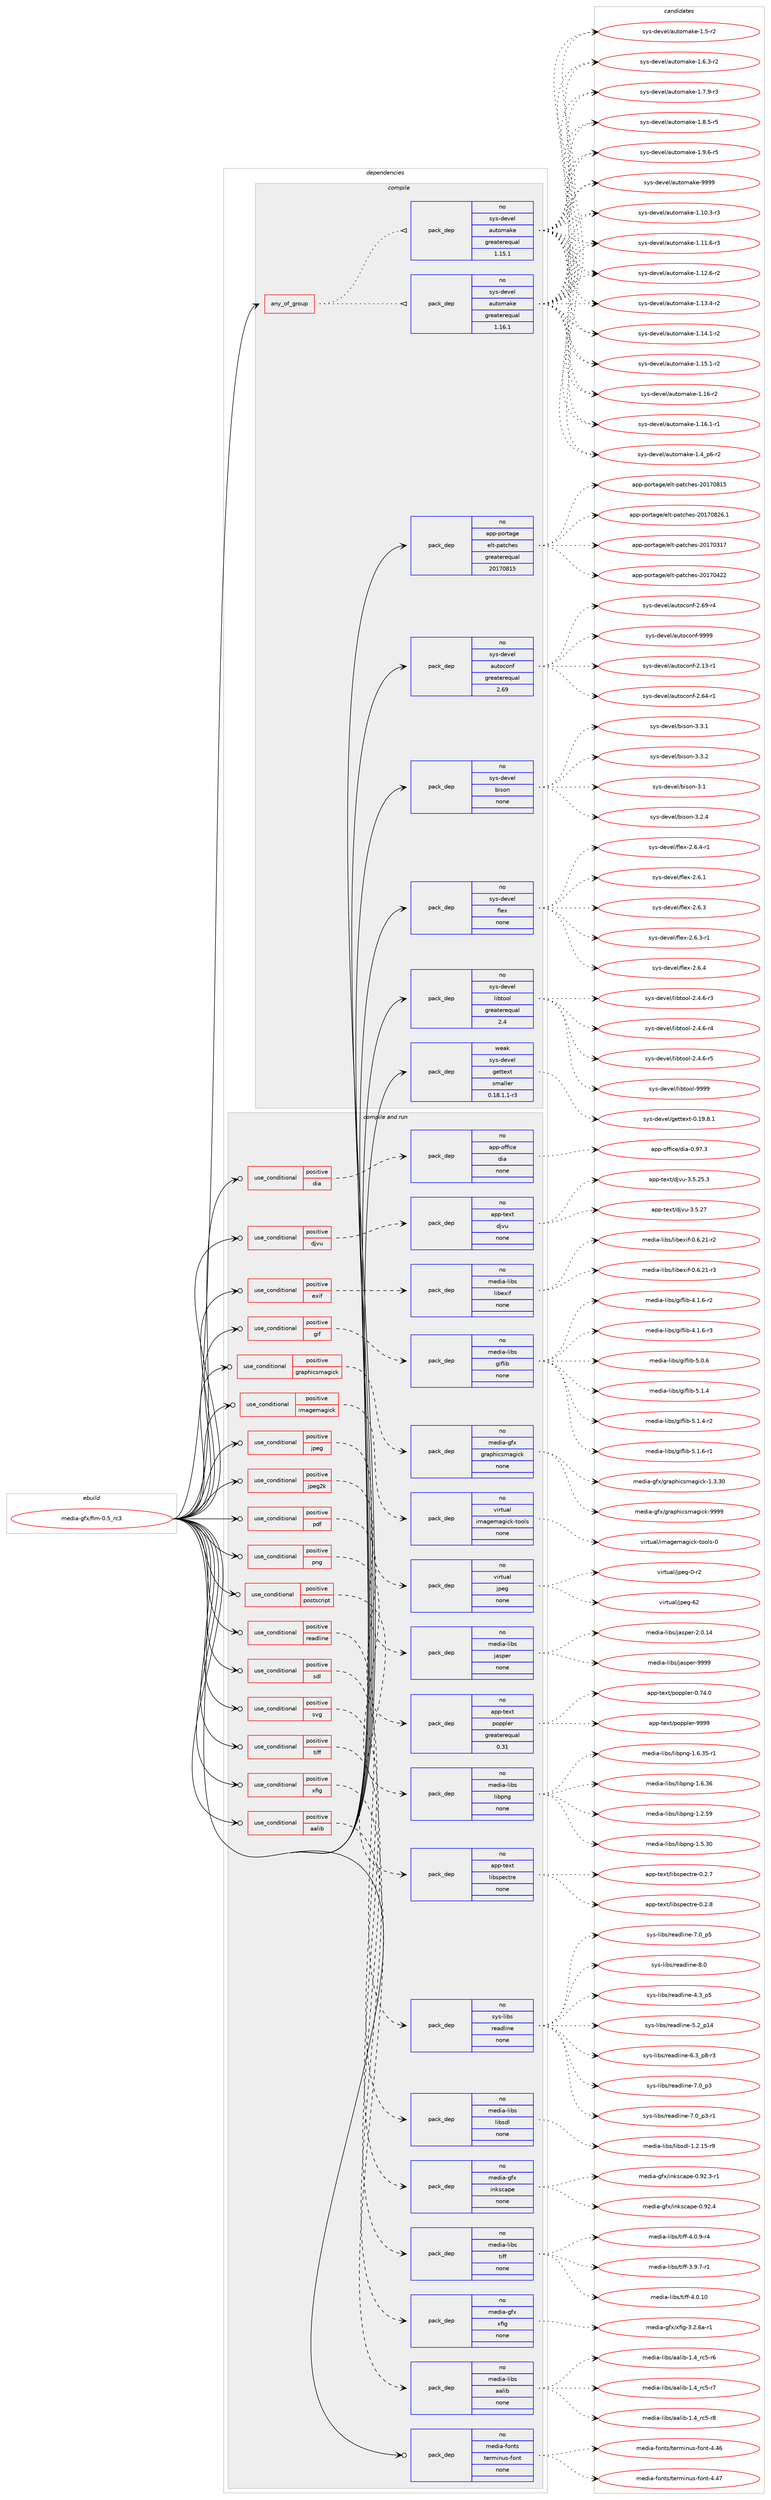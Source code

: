 digraph prolog {

# *************
# Graph options
# *************

newrank=true;
concentrate=true;
compound=true;
graph [rankdir=LR,fontname=Helvetica,fontsize=10,ranksep=1.5];#, ranksep=2.5, nodesep=0.2];
edge  [arrowhead=vee];
node  [fontname=Helvetica,fontsize=10];

# **********
# The ebuild
# **********

subgraph cluster_leftcol {
color=gray;
rank=same;
label=<<i>ebuild</i>>;
id [label="media-gfx/fim-0.5_rc3", color=red, width=4, href="../media-gfx/fim-0.5_rc3.svg"];
}

# ****************
# The dependencies
# ****************

subgraph cluster_midcol {
color=gray;
label=<<i>dependencies</i>>;
subgraph cluster_compile {
fillcolor="#eeeeee";
style=filled;
label=<<i>compile</i>>;
subgraph any24867 {
dependency1603155 [label=<<TABLE BORDER="0" CELLBORDER="1" CELLSPACING="0" CELLPADDING="4"><TR><TD CELLPADDING="10">any_of_group</TD></TR></TABLE>>, shape=none, color=red];subgraph pack1145218 {
dependency1603156 [label=<<TABLE BORDER="0" CELLBORDER="1" CELLSPACING="0" CELLPADDING="4" WIDTH="220"><TR><TD ROWSPAN="6" CELLPADDING="30">pack_dep</TD></TR><TR><TD WIDTH="110">no</TD></TR><TR><TD>sys-devel</TD></TR><TR><TD>automake</TD></TR><TR><TD>greaterequal</TD></TR><TR><TD>1.16.1</TD></TR></TABLE>>, shape=none, color=blue];
}
dependency1603155:e -> dependency1603156:w [weight=20,style="dotted",arrowhead="oinv"];
subgraph pack1145219 {
dependency1603157 [label=<<TABLE BORDER="0" CELLBORDER="1" CELLSPACING="0" CELLPADDING="4" WIDTH="220"><TR><TD ROWSPAN="6" CELLPADDING="30">pack_dep</TD></TR><TR><TD WIDTH="110">no</TD></TR><TR><TD>sys-devel</TD></TR><TR><TD>automake</TD></TR><TR><TD>greaterequal</TD></TR><TR><TD>1.15.1</TD></TR></TABLE>>, shape=none, color=blue];
}
dependency1603155:e -> dependency1603157:w [weight=20,style="dotted",arrowhead="oinv"];
}
id:e -> dependency1603155:w [weight=20,style="solid",arrowhead="vee"];
subgraph pack1145220 {
dependency1603158 [label=<<TABLE BORDER="0" CELLBORDER="1" CELLSPACING="0" CELLPADDING="4" WIDTH="220"><TR><TD ROWSPAN="6" CELLPADDING="30">pack_dep</TD></TR><TR><TD WIDTH="110">no</TD></TR><TR><TD>app-portage</TD></TR><TR><TD>elt-patches</TD></TR><TR><TD>greaterequal</TD></TR><TR><TD>20170815</TD></TR></TABLE>>, shape=none, color=blue];
}
id:e -> dependency1603158:w [weight=20,style="solid",arrowhead="vee"];
subgraph pack1145221 {
dependency1603159 [label=<<TABLE BORDER="0" CELLBORDER="1" CELLSPACING="0" CELLPADDING="4" WIDTH="220"><TR><TD ROWSPAN="6" CELLPADDING="30">pack_dep</TD></TR><TR><TD WIDTH="110">no</TD></TR><TR><TD>sys-devel</TD></TR><TR><TD>autoconf</TD></TR><TR><TD>greaterequal</TD></TR><TR><TD>2.69</TD></TR></TABLE>>, shape=none, color=blue];
}
id:e -> dependency1603159:w [weight=20,style="solid",arrowhead="vee"];
subgraph pack1145222 {
dependency1603160 [label=<<TABLE BORDER="0" CELLBORDER="1" CELLSPACING="0" CELLPADDING="4" WIDTH="220"><TR><TD ROWSPAN="6" CELLPADDING="30">pack_dep</TD></TR><TR><TD WIDTH="110">no</TD></TR><TR><TD>sys-devel</TD></TR><TR><TD>bison</TD></TR><TR><TD>none</TD></TR><TR><TD></TD></TR></TABLE>>, shape=none, color=blue];
}
id:e -> dependency1603160:w [weight=20,style="solid",arrowhead="vee"];
subgraph pack1145223 {
dependency1603161 [label=<<TABLE BORDER="0" CELLBORDER="1" CELLSPACING="0" CELLPADDING="4" WIDTH="220"><TR><TD ROWSPAN="6" CELLPADDING="30">pack_dep</TD></TR><TR><TD WIDTH="110">no</TD></TR><TR><TD>sys-devel</TD></TR><TR><TD>flex</TD></TR><TR><TD>none</TD></TR><TR><TD></TD></TR></TABLE>>, shape=none, color=blue];
}
id:e -> dependency1603161:w [weight=20,style="solid",arrowhead="vee"];
subgraph pack1145224 {
dependency1603162 [label=<<TABLE BORDER="0" CELLBORDER="1" CELLSPACING="0" CELLPADDING="4" WIDTH="220"><TR><TD ROWSPAN="6" CELLPADDING="30">pack_dep</TD></TR><TR><TD WIDTH="110">no</TD></TR><TR><TD>sys-devel</TD></TR><TR><TD>libtool</TD></TR><TR><TD>greaterequal</TD></TR><TR><TD>2.4</TD></TR></TABLE>>, shape=none, color=blue];
}
id:e -> dependency1603162:w [weight=20,style="solid",arrowhead="vee"];
subgraph pack1145225 {
dependency1603163 [label=<<TABLE BORDER="0" CELLBORDER="1" CELLSPACING="0" CELLPADDING="4" WIDTH="220"><TR><TD ROWSPAN="6" CELLPADDING="30">pack_dep</TD></TR><TR><TD WIDTH="110">weak</TD></TR><TR><TD>sys-devel</TD></TR><TR><TD>gettext</TD></TR><TR><TD>smaller</TD></TR><TR><TD>0.18.1.1-r3</TD></TR></TABLE>>, shape=none, color=blue];
}
id:e -> dependency1603163:w [weight=20,style="solid",arrowhead="vee"];
}
subgraph cluster_compileandrun {
fillcolor="#eeeeee";
style=filled;
label=<<i>compile and run</i>>;
subgraph cond432385 {
dependency1603164 [label=<<TABLE BORDER="0" CELLBORDER="1" CELLSPACING="0" CELLPADDING="4"><TR><TD ROWSPAN="3" CELLPADDING="10">use_conditional</TD></TR><TR><TD>positive</TD></TR><TR><TD>aalib</TD></TR></TABLE>>, shape=none, color=red];
subgraph pack1145226 {
dependency1603165 [label=<<TABLE BORDER="0" CELLBORDER="1" CELLSPACING="0" CELLPADDING="4" WIDTH="220"><TR><TD ROWSPAN="6" CELLPADDING="30">pack_dep</TD></TR><TR><TD WIDTH="110">no</TD></TR><TR><TD>media-libs</TD></TR><TR><TD>aalib</TD></TR><TR><TD>none</TD></TR><TR><TD></TD></TR></TABLE>>, shape=none, color=blue];
}
dependency1603164:e -> dependency1603165:w [weight=20,style="dashed",arrowhead="vee"];
}
id:e -> dependency1603164:w [weight=20,style="solid",arrowhead="odotvee"];
subgraph cond432386 {
dependency1603166 [label=<<TABLE BORDER="0" CELLBORDER="1" CELLSPACING="0" CELLPADDING="4"><TR><TD ROWSPAN="3" CELLPADDING="10">use_conditional</TD></TR><TR><TD>positive</TD></TR><TR><TD>dia</TD></TR></TABLE>>, shape=none, color=red];
subgraph pack1145227 {
dependency1603167 [label=<<TABLE BORDER="0" CELLBORDER="1" CELLSPACING="0" CELLPADDING="4" WIDTH="220"><TR><TD ROWSPAN="6" CELLPADDING="30">pack_dep</TD></TR><TR><TD WIDTH="110">no</TD></TR><TR><TD>app-office</TD></TR><TR><TD>dia</TD></TR><TR><TD>none</TD></TR><TR><TD></TD></TR></TABLE>>, shape=none, color=blue];
}
dependency1603166:e -> dependency1603167:w [weight=20,style="dashed",arrowhead="vee"];
}
id:e -> dependency1603166:w [weight=20,style="solid",arrowhead="odotvee"];
subgraph cond432387 {
dependency1603168 [label=<<TABLE BORDER="0" CELLBORDER="1" CELLSPACING="0" CELLPADDING="4"><TR><TD ROWSPAN="3" CELLPADDING="10">use_conditional</TD></TR><TR><TD>positive</TD></TR><TR><TD>djvu</TD></TR></TABLE>>, shape=none, color=red];
subgraph pack1145228 {
dependency1603169 [label=<<TABLE BORDER="0" CELLBORDER="1" CELLSPACING="0" CELLPADDING="4" WIDTH="220"><TR><TD ROWSPAN="6" CELLPADDING="30">pack_dep</TD></TR><TR><TD WIDTH="110">no</TD></TR><TR><TD>app-text</TD></TR><TR><TD>djvu</TD></TR><TR><TD>none</TD></TR><TR><TD></TD></TR></TABLE>>, shape=none, color=blue];
}
dependency1603168:e -> dependency1603169:w [weight=20,style="dashed",arrowhead="vee"];
}
id:e -> dependency1603168:w [weight=20,style="solid",arrowhead="odotvee"];
subgraph cond432388 {
dependency1603170 [label=<<TABLE BORDER="0" CELLBORDER="1" CELLSPACING="0" CELLPADDING="4"><TR><TD ROWSPAN="3" CELLPADDING="10">use_conditional</TD></TR><TR><TD>positive</TD></TR><TR><TD>exif</TD></TR></TABLE>>, shape=none, color=red];
subgraph pack1145229 {
dependency1603171 [label=<<TABLE BORDER="0" CELLBORDER="1" CELLSPACING="0" CELLPADDING="4" WIDTH="220"><TR><TD ROWSPAN="6" CELLPADDING="30">pack_dep</TD></TR><TR><TD WIDTH="110">no</TD></TR><TR><TD>media-libs</TD></TR><TR><TD>libexif</TD></TR><TR><TD>none</TD></TR><TR><TD></TD></TR></TABLE>>, shape=none, color=blue];
}
dependency1603170:e -> dependency1603171:w [weight=20,style="dashed",arrowhead="vee"];
}
id:e -> dependency1603170:w [weight=20,style="solid",arrowhead="odotvee"];
subgraph cond432389 {
dependency1603172 [label=<<TABLE BORDER="0" CELLBORDER="1" CELLSPACING="0" CELLPADDING="4"><TR><TD ROWSPAN="3" CELLPADDING="10">use_conditional</TD></TR><TR><TD>positive</TD></TR><TR><TD>gif</TD></TR></TABLE>>, shape=none, color=red];
subgraph pack1145230 {
dependency1603173 [label=<<TABLE BORDER="0" CELLBORDER="1" CELLSPACING="0" CELLPADDING="4" WIDTH="220"><TR><TD ROWSPAN="6" CELLPADDING="30">pack_dep</TD></TR><TR><TD WIDTH="110">no</TD></TR><TR><TD>media-libs</TD></TR><TR><TD>giflib</TD></TR><TR><TD>none</TD></TR><TR><TD></TD></TR></TABLE>>, shape=none, color=blue];
}
dependency1603172:e -> dependency1603173:w [weight=20,style="dashed",arrowhead="vee"];
}
id:e -> dependency1603172:w [weight=20,style="solid",arrowhead="odotvee"];
subgraph cond432390 {
dependency1603174 [label=<<TABLE BORDER="0" CELLBORDER="1" CELLSPACING="0" CELLPADDING="4"><TR><TD ROWSPAN="3" CELLPADDING="10">use_conditional</TD></TR><TR><TD>positive</TD></TR><TR><TD>graphicsmagick</TD></TR></TABLE>>, shape=none, color=red];
subgraph pack1145231 {
dependency1603175 [label=<<TABLE BORDER="0" CELLBORDER="1" CELLSPACING="0" CELLPADDING="4" WIDTH="220"><TR><TD ROWSPAN="6" CELLPADDING="30">pack_dep</TD></TR><TR><TD WIDTH="110">no</TD></TR><TR><TD>media-gfx</TD></TR><TR><TD>graphicsmagick</TD></TR><TR><TD>none</TD></TR><TR><TD></TD></TR></TABLE>>, shape=none, color=blue];
}
dependency1603174:e -> dependency1603175:w [weight=20,style="dashed",arrowhead="vee"];
}
id:e -> dependency1603174:w [weight=20,style="solid",arrowhead="odotvee"];
subgraph cond432391 {
dependency1603176 [label=<<TABLE BORDER="0" CELLBORDER="1" CELLSPACING="0" CELLPADDING="4"><TR><TD ROWSPAN="3" CELLPADDING="10">use_conditional</TD></TR><TR><TD>positive</TD></TR><TR><TD>imagemagick</TD></TR></TABLE>>, shape=none, color=red];
subgraph pack1145232 {
dependency1603177 [label=<<TABLE BORDER="0" CELLBORDER="1" CELLSPACING="0" CELLPADDING="4" WIDTH="220"><TR><TD ROWSPAN="6" CELLPADDING="30">pack_dep</TD></TR><TR><TD WIDTH="110">no</TD></TR><TR><TD>virtual</TD></TR><TR><TD>imagemagick-tools</TD></TR><TR><TD>none</TD></TR><TR><TD></TD></TR></TABLE>>, shape=none, color=blue];
}
dependency1603176:e -> dependency1603177:w [weight=20,style="dashed",arrowhead="vee"];
}
id:e -> dependency1603176:w [weight=20,style="solid",arrowhead="odotvee"];
subgraph cond432392 {
dependency1603178 [label=<<TABLE BORDER="0" CELLBORDER="1" CELLSPACING="0" CELLPADDING="4"><TR><TD ROWSPAN="3" CELLPADDING="10">use_conditional</TD></TR><TR><TD>positive</TD></TR><TR><TD>jpeg</TD></TR></TABLE>>, shape=none, color=red];
subgraph pack1145233 {
dependency1603179 [label=<<TABLE BORDER="0" CELLBORDER="1" CELLSPACING="0" CELLPADDING="4" WIDTH="220"><TR><TD ROWSPAN="6" CELLPADDING="30">pack_dep</TD></TR><TR><TD WIDTH="110">no</TD></TR><TR><TD>virtual</TD></TR><TR><TD>jpeg</TD></TR><TR><TD>none</TD></TR><TR><TD></TD></TR></TABLE>>, shape=none, color=blue];
}
dependency1603178:e -> dependency1603179:w [weight=20,style="dashed",arrowhead="vee"];
}
id:e -> dependency1603178:w [weight=20,style="solid",arrowhead="odotvee"];
subgraph cond432393 {
dependency1603180 [label=<<TABLE BORDER="0" CELLBORDER="1" CELLSPACING="0" CELLPADDING="4"><TR><TD ROWSPAN="3" CELLPADDING="10">use_conditional</TD></TR><TR><TD>positive</TD></TR><TR><TD>jpeg2k</TD></TR></TABLE>>, shape=none, color=red];
subgraph pack1145234 {
dependency1603181 [label=<<TABLE BORDER="0" CELLBORDER="1" CELLSPACING="0" CELLPADDING="4" WIDTH="220"><TR><TD ROWSPAN="6" CELLPADDING="30">pack_dep</TD></TR><TR><TD WIDTH="110">no</TD></TR><TR><TD>media-libs</TD></TR><TR><TD>jasper</TD></TR><TR><TD>none</TD></TR><TR><TD></TD></TR></TABLE>>, shape=none, color=blue];
}
dependency1603180:e -> dependency1603181:w [weight=20,style="dashed",arrowhead="vee"];
}
id:e -> dependency1603180:w [weight=20,style="solid",arrowhead="odotvee"];
subgraph cond432394 {
dependency1603182 [label=<<TABLE BORDER="0" CELLBORDER="1" CELLSPACING="0" CELLPADDING="4"><TR><TD ROWSPAN="3" CELLPADDING="10">use_conditional</TD></TR><TR><TD>positive</TD></TR><TR><TD>pdf</TD></TR></TABLE>>, shape=none, color=red];
subgraph pack1145235 {
dependency1603183 [label=<<TABLE BORDER="0" CELLBORDER="1" CELLSPACING="0" CELLPADDING="4" WIDTH="220"><TR><TD ROWSPAN="6" CELLPADDING="30">pack_dep</TD></TR><TR><TD WIDTH="110">no</TD></TR><TR><TD>app-text</TD></TR><TR><TD>poppler</TD></TR><TR><TD>greaterequal</TD></TR><TR><TD>0.31</TD></TR></TABLE>>, shape=none, color=blue];
}
dependency1603182:e -> dependency1603183:w [weight=20,style="dashed",arrowhead="vee"];
}
id:e -> dependency1603182:w [weight=20,style="solid",arrowhead="odotvee"];
subgraph cond432395 {
dependency1603184 [label=<<TABLE BORDER="0" CELLBORDER="1" CELLSPACING="0" CELLPADDING="4"><TR><TD ROWSPAN="3" CELLPADDING="10">use_conditional</TD></TR><TR><TD>positive</TD></TR><TR><TD>png</TD></TR></TABLE>>, shape=none, color=red];
subgraph pack1145236 {
dependency1603185 [label=<<TABLE BORDER="0" CELLBORDER="1" CELLSPACING="0" CELLPADDING="4" WIDTH="220"><TR><TD ROWSPAN="6" CELLPADDING="30">pack_dep</TD></TR><TR><TD WIDTH="110">no</TD></TR><TR><TD>media-libs</TD></TR><TR><TD>libpng</TD></TR><TR><TD>none</TD></TR><TR><TD></TD></TR></TABLE>>, shape=none, color=blue];
}
dependency1603184:e -> dependency1603185:w [weight=20,style="dashed",arrowhead="vee"];
}
id:e -> dependency1603184:w [weight=20,style="solid",arrowhead="odotvee"];
subgraph cond432396 {
dependency1603186 [label=<<TABLE BORDER="0" CELLBORDER="1" CELLSPACING="0" CELLPADDING="4"><TR><TD ROWSPAN="3" CELLPADDING="10">use_conditional</TD></TR><TR><TD>positive</TD></TR><TR><TD>postscript</TD></TR></TABLE>>, shape=none, color=red];
subgraph pack1145237 {
dependency1603187 [label=<<TABLE BORDER="0" CELLBORDER="1" CELLSPACING="0" CELLPADDING="4" WIDTH="220"><TR><TD ROWSPAN="6" CELLPADDING="30">pack_dep</TD></TR><TR><TD WIDTH="110">no</TD></TR><TR><TD>app-text</TD></TR><TR><TD>libspectre</TD></TR><TR><TD>none</TD></TR><TR><TD></TD></TR></TABLE>>, shape=none, color=blue];
}
dependency1603186:e -> dependency1603187:w [weight=20,style="dashed",arrowhead="vee"];
}
id:e -> dependency1603186:w [weight=20,style="solid",arrowhead="odotvee"];
subgraph cond432397 {
dependency1603188 [label=<<TABLE BORDER="0" CELLBORDER="1" CELLSPACING="0" CELLPADDING="4"><TR><TD ROWSPAN="3" CELLPADDING="10">use_conditional</TD></TR><TR><TD>positive</TD></TR><TR><TD>readline</TD></TR></TABLE>>, shape=none, color=red];
subgraph pack1145238 {
dependency1603189 [label=<<TABLE BORDER="0" CELLBORDER="1" CELLSPACING="0" CELLPADDING="4" WIDTH="220"><TR><TD ROWSPAN="6" CELLPADDING="30">pack_dep</TD></TR><TR><TD WIDTH="110">no</TD></TR><TR><TD>sys-libs</TD></TR><TR><TD>readline</TD></TR><TR><TD>none</TD></TR><TR><TD></TD></TR></TABLE>>, shape=none, color=blue];
}
dependency1603188:e -> dependency1603189:w [weight=20,style="dashed",arrowhead="vee"];
}
id:e -> dependency1603188:w [weight=20,style="solid",arrowhead="odotvee"];
subgraph cond432398 {
dependency1603190 [label=<<TABLE BORDER="0" CELLBORDER="1" CELLSPACING="0" CELLPADDING="4"><TR><TD ROWSPAN="3" CELLPADDING="10">use_conditional</TD></TR><TR><TD>positive</TD></TR><TR><TD>sdl</TD></TR></TABLE>>, shape=none, color=red];
subgraph pack1145239 {
dependency1603191 [label=<<TABLE BORDER="0" CELLBORDER="1" CELLSPACING="0" CELLPADDING="4" WIDTH="220"><TR><TD ROWSPAN="6" CELLPADDING="30">pack_dep</TD></TR><TR><TD WIDTH="110">no</TD></TR><TR><TD>media-libs</TD></TR><TR><TD>libsdl</TD></TR><TR><TD>none</TD></TR><TR><TD></TD></TR></TABLE>>, shape=none, color=blue];
}
dependency1603190:e -> dependency1603191:w [weight=20,style="dashed",arrowhead="vee"];
}
id:e -> dependency1603190:w [weight=20,style="solid",arrowhead="odotvee"];
subgraph cond432399 {
dependency1603192 [label=<<TABLE BORDER="0" CELLBORDER="1" CELLSPACING="0" CELLPADDING="4"><TR><TD ROWSPAN="3" CELLPADDING="10">use_conditional</TD></TR><TR><TD>positive</TD></TR><TR><TD>svg</TD></TR></TABLE>>, shape=none, color=red];
subgraph pack1145240 {
dependency1603193 [label=<<TABLE BORDER="0" CELLBORDER="1" CELLSPACING="0" CELLPADDING="4" WIDTH="220"><TR><TD ROWSPAN="6" CELLPADDING="30">pack_dep</TD></TR><TR><TD WIDTH="110">no</TD></TR><TR><TD>media-gfx</TD></TR><TR><TD>inkscape</TD></TR><TR><TD>none</TD></TR><TR><TD></TD></TR></TABLE>>, shape=none, color=blue];
}
dependency1603192:e -> dependency1603193:w [weight=20,style="dashed",arrowhead="vee"];
}
id:e -> dependency1603192:w [weight=20,style="solid",arrowhead="odotvee"];
subgraph cond432400 {
dependency1603194 [label=<<TABLE BORDER="0" CELLBORDER="1" CELLSPACING="0" CELLPADDING="4"><TR><TD ROWSPAN="3" CELLPADDING="10">use_conditional</TD></TR><TR><TD>positive</TD></TR><TR><TD>tiff</TD></TR></TABLE>>, shape=none, color=red];
subgraph pack1145241 {
dependency1603195 [label=<<TABLE BORDER="0" CELLBORDER="1" CELLSPACING="0" CELLPADDING="4" WIDTH="220"><TR><TD ROWSPAN="6" CELLPADDING="30">pack_dep</TD></TR><TR><TD WIDTH="110">no</TD></TR><TR><TD>media-libs</TD></TR><TR><TD>tiff</TD></TR><TR><TD>none</TD></TR><TR><TD></TD></TR></TABLE>>, shape=none, color=blue];
}
dependency1603194:e -> dependency1603195:w [weight=20,style="dashed",arrowhead="vee"];
}
id:e -> dependency1603194:w [weight=20,style="solid",arrowhead="odotvee"];
subgraph cond432401 {
dependency1603196 [label=<<TABLE BORDER="0" CELLBORDER="1" CELLSPACING="0" CELLPADDING="4"><TR><TD ROWSPAN="3" CELLPADDING="10">use_conditional</TD></TR><TR><TD>positive</TD></TR><TR><TD>xfig</TD></TR></TABLE>>, shape=none, color=red];
subgraph pack1145242 {
dependency1603197 [label=<<TABLE BORDER="0" CELLBORDER="1" CELLSPACING="0" CELLPADDING="4" WIDTH="220"><TR><TD ROWSPAN="6" CELLPADDING="30">pack_dep</TD></TR><TR><TD WIDTH="110">no</TD></TR><TR><TD>media-gfx</TD></TR><TR><TD>xfig</TD></TR><TR><TD>none</TD></TR><TR><TD></TD></TR></TABLE>>, shape=none, color=blue];
}
dependency1603196:e -> dependency1603197:w [weight=20,style="dashed",arrowhead="vee"];
}
id:e -> dependency1603196:w [weight=20,style="solid",arrowhead="odotvee"];
subgraph pack1145243 {
dependency1603198 [label=<<TABLE BORDER="0" CELLBORDER="1" CELLSPACING="0" CELLPADDING="4" WIDTH="220"><TR><TD ROWSPAN="6" CELLPADDING="30">pack_dep</TD></TR><TR><TD WIDTH="110">no</TD></TR><TR><TD>media-fonts</TD></TR><TR><TD>terminus-font</TD></TR><TR><TD>none</TD></TR><TR><TD></TD></TR></TABLE>>, shape=none, color=blue];
}
id:e -> dependency1603198:w [weight=20,style="solid",arrowhead="odotvee"];
}
subgraph cluster_run {
fillcolor="#eeeeee";
style=filled;
label=<<i>run</i>>;
}
}

# **************
# The candidates
# **************

subgraph cluster_choices {
rank=same;
color=gray;
label=<<i>candidates</i>>;

subgraph choice1145218 {
color=black;
nodesep=1;
choice11512111545100101118101108479711711611110997107101454946494846514511451 [label="sys-devel/automake-1.10.3-r3", color=red, width=4,href="../sys-devel/automake-1.10.3-r3.svg"];
choice11512111545100101118101108479711711611110997107101454946494946544511451 [label="sys-devel/automake-1.11.6-r3", color=red, width=4,href="../sys-devel/automake-1.11.6-r3.svg"];
choice11512111545100101118101108479711711611110997107101454946495046544511450 [label="sys-devel/automake-1.12.6-r2", color=red, width=4,href="../sys-devel/automake-1.12.6-r2.svg"];
choice11512111545100101118101108479711711611110997107101454946495146524511450 [label="sys-devel/automake-1.13.4-r2", color=red, width=4,href="../sys-devel/automake-1.13.4-r2.svg"];
choice11512111545100101118101108479711711611110997107101454946495246494511450 [label="sys-devel/automake-1.14.1-r2", color=red, width=4,href="../sys-devel/automake-1.14.1-r2.svg"];
choice11512111545100101118101108479711711611110997107101454946495346494511450 [label="sys-devel/automake-1.15.1-r2", color=red, width=4,href="../sys-devel/automake-1.15.1-r2.svg"];
choice1151211154510010111810110847971171161111099710710145494649544511450 [label="sys-devel/automake-1.16-r2", color=red, width=4,href="../sys-devel/automake-1.16-r2.svg"];
choice11512111545100101118101108479711711611110997107101454946495446494511449 [label="sys-devel/automake-1.16.1-r1", color=red, width=4,href="../sys-devel/automake-1.16.1-r1.svg"];
choice115121115451001011181011084797117116111109971071014549465295112544511450 [label="sys-devel/automake-1.4_p6-r2", color=red, width=4,href="../sys-devel/automake-1.4_p6-r2.svg"];
choice11512111545100101118101108479711711611110997107101454946534511450 [label="sys-devel/automake-1.5-r2", color=red, width=4,href="../sys-devel/automake-1.5-r2.svg"];
choice115121115451001011181011084797117116111109971071014549465446514511450 [label="sys-devel/automake-1.6.3-r2", color=red, width=4,href="../sys-devel/automake-1.6.3-r2.svg"];
choice115121115451001011181011084797117116111109971071014549465546574511451 [label="sys-devel/automake-1.7.9-r3", color=red, width=4,href="../sys-devel/automake-1.7.9-r3.svg"];
choice115121115451001011181011084797117116111109971071014549465646534511453 [label="sys-devel/automake-1.8.5-r5", color=red, width=4,href="../sys-devel/automake-1.8.5-r5.svg"];
choice115121115451001011181011084797117116111109971071014549465746544511453 [label="sys-devel/automake-1.9.6-r5", color=red, width=4,href="../sys-devel/automake-1.9.6-r5.svg"];
choice115121115451001011181011084797117116111109971071014557575757 [label="sys-devel/automake-9999", color=red, width=4,href="../sys-devel/automake-9999.svg"];
dependency1603156:e -> choice11512111545100101118101108479711711611110997107101454946494846514511451:w [style=dotted,weight="100"];
dependency1603156:e -> choice11512111545100101118101108479711711611110997107101454946494946544511451:w [style=dotted,weight="100"];
dependency1603156:e -> choice11512111545100101118101108479711711611110997107101454946495046544511450:w [style=dotted,weight="100"];
dependency1603156:e -> choice11512111545100101118101108479711711611110997107101454946495146524511450:w [style=dotted,weight="100"];
dependency1603156:e -> choice11512111545100101118101108479711711611110997107101454946495246494511450:w [style=dotted,weight="100"];
dependency1603156:e -> choice11512111545100101118101108479711711611110997107101454946495346494511450:w [style=dotted,weight="100"];
dependency1603156:e -> choice1151211154510010111810110847971171161111099710710145494649544511450:w [style=dotted,weight="100"];
dependency1603156:e -> choice11512111545100101118101108479711711611110997107101454946495446494511449:w [style=dotted,weight="100"];
dependency1603156:e -> choice115121115451001011181011084797117116111109971071014549465295112544511450:w [style=dotted,weight="100"];
dependency1603156:e -> choice11512111545100101118101108479711711611110997107101454946534511450:w [style=dotted,weight="100"];
dependency1603156:e -> choice115121115451001011181011084797117116111109971071014549465446514511450:w [style=dotted,weight="100"];
dependency1603156:e -> choice115121115451001011181011084797117116111109971071014549465546574511451:w [style=dotted,weight="100"];
dependency1603156:e -> choice115121115451001011181011084797117116111109971071014549465646534511453:w [style=dotted,weight="100"];
dependency1603156:e -> choice115121115451001011181011084797117116111109971071014549465746544511453:w [style=dotted,weight="100"];
dependency1603156:e -> choice115121115451001011181011084797117116111109971071014557575757:w [style=dotted,weight="100"];
}
subgraph choice1145219 {
color=black;
nodesep=1;
choice11512111545100101118101108479711711611110997107101454946494846514511451 [label="sys-devel/automake-1.10.3-r3", color=red, width=4,href="../sys-devel/automake-1.10.3-r3.svg"];
choice11512111545100101118101108479711711611110997107101454946494946544511451 [label="sys-devel/automake-1.11.6-r3", color=red, width=4,href="../sys-devel/automake-1.11.6-r3.svg"];
choice11512111545100101118101108479711711611110997107101454946495046544511450 [label="sys-devel/automake-1.12.6-r2", color=red, width=4,href="../sys-devel/automake-1.12.6-r2.svg"];
choice11512111545100101118101108479711711611110997107101454946495146524511450 [label="sys-devel/automake-1.13.4-r2", color=red, width=4,href="../sys-devel/automake-1.13.4-r2.svg"];
choice11512111545100101118101108479711711611110997107101454946495246494511450 [label="sys-devel/automake-1.14.1-r2", color=red, width=4,href="../sys-devel/automake-1.14.1-r2.svg"];
choice11512111545100101118101108479711711611110997107101454946495346494511450 [label="sys-devel/automake-1.15.1-r2", color=red, width=4,href="../sys-devel/automake-1.15.1-r2.svg"];
choice1151211154510010111810110847971171161111099710710145494649544511450 [label="sys-devel/automake-1.16-r2", color=red, width=4,href="../sys-devel/automake-1.16-r2.svg"];
choice11512111545100101118101108479711711611110997107101454946495446494511449 [label="sys-devel/automake-1.16.1-r1", color=red, width=4,href="../sys-devel/automake-1.16.1-r1.svg"];
choice115121115451001011181011084797117116111109971071014549465295112544511450 [label="sys-devel/automake-1.4_p6-r2", color=red, width=4,href="../sys-devel/automake-1.4_p6-r2.svg"];
choice11512111545100101118101108479711711611110997107101454946534511450 [label="sys-devel/automake-1.5-r2", color=red, width=4,href="../sys-devel/automake-1.5-r2.svg"];
choice115121115451001011181011084797117116111109971071014549465446514511450 [label="sys-devel/automake-1.6.3-r2", color=red, width=4,href="../sys-devel/automake-1.6.3-r2.svg"];
choice115121115451001011181011084797117116111109971071014549465546574511451 [label="sys-devel/automake-1.7.9-r3", color=red, width=4,href="../sys-devel/automake-1.7.9-r3.svg"];
choice115121115451001011181011084797117116111109971071014549465646534511453 [label="sys-devel/automake-1.8.5-r5", color=red, width=4,href="../sys-devel/automake-1.8.5-r5.svg"];
choice115121115451001011181011084797117116111109971071014549465746544511453 [label="sys-devel/automake-1.9.6-r5", color=red, width=4,href="../sys-devel/automake-1.9.6-r5.svg"];
choice115121115451001011181011084797117116111109971071014557575757 [label="sys-devel/automake-9999", color=red, width=4,href="../sys-devel/automake-9999.svg"];
dependency1603157:e -> choice11512111545100101118101108479711711611110997107101454946494846514511451:w [style=dotted,weight="100"];
dependency1603157:e -> choice11512111545100101118101108479711711611110997107101454946494946544511451:w [style=dotted,weight="100"];
dependency1603157:e -> choice11512111545100101118101108479711711611110997107101454946495046544511450:w [style=dotted,weight="100"];
dependency1603157:e -> choice11512111545100101118101108479711711611110997107101454946495146524511450:w [style=dotted,weight="100"];
dependency1603157:e -> choice11512111545100101118101108479711711611110997107101454946495246494511450:w [style=dotted,weight="100"];
dependency1603157:e -> choice11512111545100101118101108479711711611110997107101454946495346494511450:w [style=dotted,weight="100"];
dependency1603157:e -> choice1151211154510010111810110847971171161111099710710145494649544511450:w [style=dotted,weight="100"];
dependency1603157:e -> choice11512111545100101118101108479711711611110997107101454946495446494511449:w [style=dotted,weight="100"];
dependency1603157:e -> choice115121115451001011181011084797117116111109971071014549465295112544511450:w [style=dotted,weight="100"];
dependency1603157:e -> choice11512111545100101118101108479711711611110997107101454946534511450:w [style=dotted,weight="100"];
dependency1603157:e -> choice115121115451001011181011084797117116111109971071014549465446514511450:w [style=dotted,weight="100"];
dependency1603157:e -> choice115121115451001011181011084797117116111109971071014549465546574511451:w [style=dotted,weight="100"];
dependency1603157:e -> choice115121115451001011181011084797117116111109971071014549465646534511453:w [style=dotted,weight="100"];
dependency1603157:e -> choice115121115451001011181011084797117116111109971071014549465746544511453:w [style=dotted,weight="100"];
dependency1603157:e -> choice115121115451001011181011084797117116111109971071014557575757:w [style=dotted,weight="100"];
}
subgraph choice1145220 {
color=black;
nodesep=1;
choice97112112451121111141169710310147101108116451129711699104101115455048495548514955 [label="app-portage/elt-patches-20170317", color=red, width=4,href="../app-portage/elt-patches-20170317.svg"];
choice97112112451121111141169710310147101108116451129711699104101115455048495548525050 [label="app-portage/elt-patches-20170422", color=red, width=4,href="../app-portage/elt-patches-20170422.svg"];
choice97112112451121111141169710310147101108116451129711699104101115455048495548564953 [label="app-portage/elt-patches-20170815", color=red, width=4,href="../app-portage/elt-patches-20170815.svg"];
choice971121124511211111411697103101471011081164511297116991041011154550484955485650544649 [label="app-portage/elt-patches-20170826.1", color=red, width=4,href="../app-portage/elt-patches-20170826.1.svg"];
dependency1603158:e -> choice97112112451121111141169710310147101108116451129711699104101115455048495548514955:w [style=dotted,weight="100"];
dependency1603158:e -> choice97112112451121111141169710310147101108116451129711699104101115455048495548525050:w [style=dotted,weight="100"];
dependency1603158:e -> choice97112112451121111141169710310147101108116451129711699104101115455048495548564953:w [style=dotted,weight="100"];
dependency1603158:e -> choice971121124511211111411697103101471011081164511297116991041011154550484955485650544649:w [style=dotted,weight="100"];
}
subgraph choice1145221 {
color=black;
nodesep=1;
choice1151211154510010111810110847971171161119911111010245504649514511449 [label="sys-devel/autoconf-2.13-r1", color=red, width=4,href="../sys-devel/autoconf-2.13-r1.svg"];
choice1151211154510010111810110847971171161119911111010245504654524511449 [label="sys-devel/autoconf-2.64-r1", color=red, width=4,href="../sys-devel/autoconf-2.64-r1.svg"];
choice1151211154510010111810110847971171161119911111010245504654574511452 [label="sys-devel/autoconf-2.69-r4", color=red, width=4,href="../sys-devel/autoconf-2.69-r4.svg"];
choice115121115451001011181011084797117116111991111101024557575757 [label="sys-devel/autoconf-9999", color=red, width=4,href="../sys-devel/autoconf-9999.svg"];
dependency1603159:e -> choice1151211154510010111810110847971171161119911111010245504649514511449:w [style=dotted,weight="100"];
dependency1603159:e -> choice1151211154510010111810110847971171161119911111010245504654524511449:w [style=dotted,weight="100"];
dependency1603159:e -> choice1151211154510010111810110847971171161119911111010245504654574511452:w [style=dotted,weight="100"];
dependency1603159:e -> choice115121115451001011181011084797117116111991111101024557575757:w [style=dotted,weight="100"];
}
subgraph choice1145222 {
color=black;
nodesep=1;
choice11512111545100101118101108479810511511111045514649 [label="sys-devel/bison-3.1", color=red, width=4,href="../sys-devel/bison-3.1.svg"];
choice115121115451001011181011084798105115111110455146504652 [label="sys-devel/bison-3.2.4", color=red, width=4,href="../sys-devel/bison-3.2.4.svg"];
choice115121115451001011181011084798105115111110455146514649 [label="sys-devel/bison-3.3.1", color=red, width=4,href="../sys-devel/bison-3.3.1.svg"];
choice115121115451001011181011084798105115111110455146514650 [label="sys-devel/bison-3.3.2", color=red, width=4,href="../sys-devel/bison-3.3.2.svg"];
dependency1603160:e -> choice11512111545100101118101108479810511511111045514649:w [style=dotted,weight="100"];
dependency1603160:e -> choice115121115451001011181011084798105115111110455146504652:w [style=dotted,weight="100"];
dependency1603160:e -> choice115121115451001011181011084798105115111110455146514649:w [style=dotted,weight="100"];
dependency1603160:e -> choice115121115451001011181011084798105115111110455146514650:w [style=dotted,weight="100"];
}
subgraph choice1145223 {
color=black;
nodesep=1;
choice1151211154510010111810110847102108101120455046544649 [label="sys-devel/flex-2.6.1", color=red, width=4,href="../sys-devel/flex-2.6.1.svg"];
choice1151211154510010111810110847102108101120455046544651 [label="sys-devel/flex-2.6.3", color=red, width=4,href="../sys-devel/flex-2.6.3.svg"];
choice11512111545100101118101108471021081011204550465446514511449 [label="sys-devel/flex-2.6.3-r1", color=red, width=4,href="../sys-devel/flex-2.6.3-r1.svg"];
choice1151211154510010111810110847102108101120455046544652 [label="sys-devel/flex-2.6.4", color=red, width=4,href="../sys-devel/flex-2.6.4.svg"];
choice11512111545100101118101108471021081011204550465446524511449 [label="sys-devel/flex-2.6.4-r1", color=red, width=4,href="../sys-devel/flex-2.6.4-r1.svg"];
dependency1603161:e -> choice1151211154510010111810110847102108101120455046544649:w [style=dotted,weight="100"];
dependency1603161:e -> choice1151211154510010111810110847102108101120455046544651:w [style=dotted,weight="100"];
dependency1603161:e -> choice11512111545100101118101108471021081011204550465446514511449:w [style=dotted,weight="100"];
dependency1603161:e -> choice1151211154510010111810110847102108101120455046544652:w [style=dotted,weight="100"];
dependency1603161:e -> choice11512111545100101118101108471021081011204550465446524511449:w [style=dotted,weight="100"];
}
subgraph choice1145224 {
color=black;
nodesep=1;
choice1151211154510010111810110847108105981161111111084550465246544511451 [label="sys-devel/libtool-2.4.6-r3", color=red, width=4,href="../sys-devel/libtool-2.4.6-r3.svg"];
choice1151211154510010111810110847108105981161111111084550465246544511452 [label="sys-devel/libtool-2.4.6-r4", color=red, width=4,href="../sys-devel/libtool-2.4.6-r4.svg"];
choice1151211154510010111810110847108105981161111111084550465246544511453 [label="sys-devel/libtool-2.4.6-r5", color=red, width=4,href="../sys-devel/libtool-2.4.6-r5.svg"];
choice1151211154510010111810110847108105981161111111084557575757 [label="sys-devel/libtool-9999", color=red, width=4,href="../sys-devel/libtool-9999.svg"];
dependency1603162:e -> choice1151211154510010111810110847108105981161111111084550465246544511451:w [style=dotted,weight="100"];
dependency1603162:e -> choice1151211154510010111810110847108105981161111111084550465246544511452:w [style=dotted,weight="100"];
dependency1603162:e -> choice1151211154510010111810110847108105981161111111084550465246544511453:w [style=dotted,weight="100"];
dependency1603162:e -> choice1151211154510010111810110847108105981161111111084557575757:w [style=dotted,weight="100"];
}
subgraph choice1145225 {
color=black;
nodesep=1;
choice1151211154510010111810110847103101116116101120116454846495746564649 [label="sys-devel/gettext-0.19.8.1", color=red, width=4,href="../sys-devel/gettext-0.19.8.1.svg"];
dependency1603163:e -> choice1151211154510010111810110847103101116116101120116454846495746564649:w [style=dotted,weight="100"];
}
subgraph choice1145226 {
color=black;
nodesep=1;
choice10910110010597451081059811547979710810598454946529511499534511454 [label="media-libs/aalib-1.4_rc5-r6", color=red, width=4,href="../media-libs/aalib-1.4_rc5-r6.svg"];
choice10910110010597451081059811547979710810598454946529511499534511455 [label="media-libs/aalib-1.4_rc5-r7", color=red, width=4,href="../media-libs/aalib-1.4_rc5-r7.svg"];
choice10910110010597451081059811547979710810598454946529511499534511456 [label="media-libs/aalib-1.4_rc5-r8", color=red, width=4,href="../media-libs/aalib-1.4_rc5-r8.svg"];
dependency1603165:e -> choice10910110010597451081059811547979710810598454946529511499534511454:w [style=dotted,weight="100"];
dependency1603165:e -> choice10910110010597451081059811547979710810598454946529511499534511455:w [style=dotted,weight="100"];
dependency1603165:e -> choice10910110010597451081059811547979710810598454946529511499534511456:w [style=dotted,weight="100"];
}
subgraph choice1145227 {
color=black;
nodesep=1;
choice971121124511110210210599101471001059745484657554651 [label="app-office/dia-0.97.3", color=red, width=4,href="../app-office/dia-0.97.3.svg"];
dependency1603167:e -> choice971121124511110210210599101471001059745484657554651:w [style=dotted,weight="100"];
}
subgraph choice1145228 {
color=black;
nodesep=1;
choice971121124511610112011647100106118117455146534650534651 [label="app-text/djvu-3.5.25.3", color=red, width=4,href="../app-text/djvu-3.5.25.3.svg"];
choice97112112451161011201164710010611811745514653465055 [label="app-text/djvu-3.5.27", color=red, width=4,href="../app-text/djvu-3.5.27.svg"];
dependency1603169:e -> choice971121124511610112011647100106118117455146534650534651:w [style=dotted,weight="100"];
dependency1603169:e -> choice97112112451161011201164710010611811745514653465055:w [style=dotted,weight="100"];
}
subgraph choice1145229 {
color=black;
nodesep=1;
choice1091011001059745108105981154710810598101120105102454846544650494511450 [label="media-libs/libexif-0.6.21-r2", color=red, width=4,href="../media-libs/libexif-0.6.21-r2.svg"];
choice1091011001059745108105981154710810598101120105102454846544650494511451 [label="media-libs/libexif-0.6.21-r3", color=red, width=4,href="../media-libs/libexif-0.6.21-r3.svg"];
dependency1603171:e -> choice1091011001059745108105981154710810598101120105102454846544650494511450:w [style=dotted,weight="100"];
dependency1603171:e -> choice1091011001059745108105981154710810598101120105102454846544650494511451:w [style=dotted,weight="100"];
}
subgraph choice1145230 {
color=black;
nodesep=1;
choice10910110010597451081059811547103105102108105984552464946544511450 [label="media-libs/giflib-4.1.6-r2", color=red, width=4,href="../media-libs/giflib-4.1.6-r2.svg"];
choice10910110010597451081059811547103105102108105984552464946544511451 [label="media-libs/giflib-4.1.6-r3", color=red, width=4,href="../media-libs/giflib-4.1.6-r3.svg"];
choice1091011001059745108105981154710310510210810598455346484654 [label="media-libs/giflib-5.0.6", color=red, width=4,href="../media-libs/giflib-5.0.6.svg"];
choice1091011001059745108105981154710310510210810598455346494652 [label="media-libs/giflib-5.1.4", color=red, width=4,href="../media-libs/giflib-5.1.4.svg"];
choice10910110010597451081059811547103105102108105984553464946524511450 [label="media-libs/giflib-5.1.4-r2", color=red, width=4,href="../media-libs/giflib-5.1.4-r2.svg"];
choice10910110010597451081059811547103105102108105984553464946544511449 [label="media-libs/giflib-5.1.6-r1", color=red, width=4,href="../media-libs/giflib-5.1.6-r1.svg"];
dependency1603173:e -> choice10910110010597451081059811547103105102108105984552464946544511450:w [style=dotted,weight="100"];
dependency1603173:e -> choice10910110010597451081059811547103105102108105984552464946544511451:w [style=dotted,weight="100"];
dependency1603173:e -> choice1091011001059745108105981154710310510210810598455346484654:w [style=dotted,weight="100"];
dependency1603173:e -> choice1091011001059745108105981154710310510210810598455346494652:w [style=dotted,weight="100"];
dependency1603173:e -> choice10910110010597451081059811547103105102108105984553464946524511450:w [style=dotted,weight="100"];
dependency1603173:e -> choice10910110010597451081059811547103105102108105984553464946544511449:w [style=dotted,weight="100"];
}
subgraph choice1145231 {
color=black;
nodesep=1;
choice1091011001059745103102120471031149711210410599115109971031059910745494651465148 [label="media-gfx/graphicsmagick-1.3.30", color=red, width=4,href="../media-gfx/graphicsmagick-1.3.30.svg"];
choice109101100105974510310212047103114971121041059911510997103105991074557575757 [label="media-gfx/graphicsmagick-9999", color=red, width=4,href="../media-gfx/graphicsmagick-9999.svg"];
dependency1603175:e -> choice1091011001059745103102120471031149711210410599115109971031059910745494651465148:w [style=dotted,weight="100"];
dependency1603175:e -> choice109101100105974510310212047103114971121041059911510997103105991074557575757:w [style=dotted,weight="100"];
}
subgraph choice1145232 {
color=black;
nodesep=1;
choice1181051141161179710847105109971031011099710310599107451161111111081154548 [label="virtual/imagemagick-tools-0", color=red, width=4,href="../virtual/imagemagick-tools-0.svg"];
dependency1603177:e -> choice1181051141161179710847105109971031011099710310599107451161111111081154548:w [style=dotted,weight="100"];
}
subgraph choice1145233 {
color=black;
nodesep=1;
choice118105114116117971084710611210110345484511450 [label="virtual/jpeg-0-r2", color=red, width=4,href="../virtual/jpeg-0-r2.svg"];
choice1181051141161179710847106112101103455450 [label="virtual/jpeg-62", color=red, width=4,href="../virtual/jpeg-62.svg"];
dependency1603179:e -> choice118105114116117971084710611210110345484511450:w [style=dotted,weight="100"];
dependency1603179:e -> choice1181051141161179710847106112101103455450:w [style=dotted,weight="100"];
}
subgraph choice1145234 {
color=black;
nodesep=1;
choice109101100105974510810598115471069711511210111445504648464952 [label="media-libs/jasper-2.0.14", color=red, width=4,href="../media-libs/jasper-2.0.14.svg"];
choice10910110010597451081059811547106971151121011144557575757 [label="media-libs/jasper-9999", color=red, width=4,href="../media-libs/jasper-9999.svg"];
dependency1603181:e -> choice109101100105974510810598115471069711511210111445504648464952:w [style=dotted,weight="100"];
dependency1603181:e -> choice10910110010597451081059811547106971151121011144557575757:w [style=dotted,weight="100"];
}
subgraph choice1145235 {
color=black;
nodesep=1;
choice97112112451161011201164711211111211210810111445484655524648 [label="app-text/poppler-0.74.0", color=red, width=4,href="../app-text/poppler-0.74.0.svg"];
choice9711211245116101120116471121111121121081011144557575757 [label="app-text/poppler-9999", color=red, width=4,href="../app-text/poppler-9999.svg"];
dependency1603183:e -> choice97112112451161011201164711211111211210810111445484655524648:w [style=dotted,weight="100"];
dependency1603183:e -> choice9711211245116101120116471121111121121081011144557575757:w [style=dotted,weight="100"];
}
subgraph choice1145236 {
color=black;
nodesep=1;
choice109101100105974510810598115471081059811211010345494650465357 [label="media-libs/libpng-1.2.59", color=red, width=4,href="../media-libs/libpng-1.2.59.svg"];
choice109101100105974510810598115471081059811211010345494653465148 [label="media-libs/libpng-1.5.30", color=red, width=4,href="../media-libs/libpng-1.5.30.svg"];
choice1091011001059745108105981154710810598112110103454946544651534511449 [label="media-libs/libpng-1.6.35-r1", color=red, width=4,href="../media-libs/libpng-1.6.35-r1.svg"];
choice109101100105974510810598115471081059811211010345494654465154 [label="media-libs/libpng-1.6.36", color=red, width=4,href="../media-libs/libpng-1.6.36.svg"];
dependency1603185:e -> choice109101100105974510810598115471081059811211010345494650465357:w [style=dotted,weight="100"];
dependency1603185:e -> choice109101100105974510810598115471081059811211010345494653465148:w [style=dotted,weight="100"];
dependency1603185:e -> choice1091011001059745108105981154710810598112110103454946544651534511449:w [style=dotted,weight="100"];
dependency1603185:e -> choice109101100105974510810598115471081059811211010345494654465154:w [style=dotted,weight="100"];
}
subgraph choice1145237 {
color=black;
nodesep=1;
choice9711211245116101120116471081059811511210199116114101454846504655 [label="app-text/libspectre-0.2.7", color=red, width=4,href="../app-text/libspectre-0.2.7.svg"];
choice9711211245116101120116471081059811511210199116114101454846504656 [label="app-text/libspectre-0.2.8", color=red, width=4,href="../app-text/libspectre-0.2.8.svg"];
dependency1603187:e -> choice9711211245116101120116471081059811511210199116114101454846504655:w [style=dotted,weight="100"];
dependency1603187:e -> choice9711211245116101120116471081059811511210199116114101454846504656:w [style=dotted,weight="100"];
}
subgraph choice1145238 {
color=black;
nodesep=1;
choice11512111545108105981154711410197100108105110101455246519511253 [label="sys-libs/readline-4.3_p5", color=red, width=4,href="../sys-libs/readline-4.3_p5.svg"];
choice1151211154510810598115471141019710010810511010145534650951124952 [label="sys-libs/readline-5.2_p14", color=red, width=4,href="../sys-libs/readline-5.2_p14.svg"];
choice115121115451081059811547114101971001081051101014554465195112564511451 [label="sys-libs/readline-6.3_p8-r3", color=red, width=4,href="../sys-libs/readline-6.3_p8-r3.svg"];
choice11512111545108105981154711410197100108105110101455546489511251 [label="sys-libs/readline-7.0_p3", color=red, width=4,href="../sys-libs/readline-7.0_p3.svg"];
choice115121115451081059811547114101971001081051101014555464895112514511449 [label="sys-libs/readline-7.0_p3-r1", color=red, width=4,href="../sys-libs/readline-7.0_p3-r1.svg"];
choice11512111545108105981154711410197100108105110101455546489511253 [label="sys-libs/readline-7.0_p5", color=red, width=4,href="../sys-libs/readline-7.0_p5.svg"];
choice1151211154510810598115471141019710010810511010145564648 [label="sys-libs/readline-8.0", color=red, width=4,href="../sys-libs/readline-8.0.svg"];
dependency1603189:e -> choice11512111545108105981154711410197100108105110101455246519511253:w [style=dotted,weight="100"];
dependency1603189:e -> choice1151211154510810598115471141019710010810511010145534650951124952:w [style=dotted,weight="100"];
dependency1603189:e -> choice115121115451081059811547114101971001081051101014554465195112564511451:w [style=dotted,weight="100"];
dependency1603189:e -> choice11512111545108105981154711410197100108105110101455546489511251:w [style=dotted,weight="100"];
dependency1603189:e -> choice115121115451081059811547114101971001081051101014555464895112514511449:w [style=dotted,weight="100"];
dependency1603189:e -> choice11512111545108105981154711410197100108105110101455546489511253:w [style=dotted,weight="100"];
dependency1603189:e -> choice1151211154510810598115471141019710010810511010145564648:w [style=dotted,weight="100"];
}
subgraph choice1145239 {
color=black;
nodesep=1;
choice1091011001059745108105981154710810598115100108454946504649534511457 [label="media-libs/libsdl-1.2.15-r9", color=red, width=4,href="../media-libs/libsdl-1.2.15-r9.svg"];
dependency1603191:e -> choice1091011001059745108105981154710810598115100108454946504649534511457:w [style=dotted,weight="100"];
}
subgraph choice1145240 {
color=black;
nodesep=1;
choice1091011001059745103102120471051101071159997112101454846575046514511449 [label="media-gfx/inkscape-0.92.3-r1", color=red, width=4,href="../media-gfx/inkscape-0.92.3-r1.svg"];
choice109101100105974510310212047105110107115999711210145484657504652 [label="media-gfx/inkscape-0.92.4", color=red, width=4,href="../media-gfx/inkscape-0.92.4.svg"];
dependency1603193:e -> choice1091011001059745103102120471051101071159997112101454846575046514511449:w [style=dotted,weight="100"];
dependency1603193:e -> choice109101100105974510310212047105110107115999711210145484657504652:w [style=dotted,weight="100"];
}
subgraph choice1145241 {
color=black;
nodesep=1;
choice109101100105974510810598115471161051021024551465746554511449 [label="media-libs/tiff-3.9.7-r1", color=red, width=4,href="../media-libs/tiff-3.9.7-r1.svg"];
choice1091011001059745108105981154711610510210245524648464948 [label="media-libs/tiff-4.0.10", color=red, width=4,href="../media-libs/tiff-4.0.10.svg"];
choice109101100105974510810598115471161051021024552464846574511452 [label="media-libs/tiff-4.0.9-r4", color=red, width=4,href="../media-libs/tiff-4.0.9-r4.svg"];
dependency1603195:e -> choice109101100105974510810598115471161051021024551465746554511449:w [style=dotted,weight="100"];
dependency1603195:e -> choice1091011001059745108105981154711610510210245524648464948:w [style=dotted,weight="100"];
dependency1603195:e -> choice109101100105974510810598115471161051021024552464846574511452:w [style=dotted,weight="100"];
}
subgraph choice1145242 {
color=black;
nodesep=1;
choice109101100105974510310212047120102105103455146504654974511449 [label="media-gfx/xfig-3.2.6a-r1", color=red, width=4,href="../media-gfx/xfig-3.2.6a-r1.svg"];
dependency1603197:e -> choice109101100105974510310212047120102105103455146504654974511449:w [style=dotted,weight="100"];
}
subgraph choice1145243 {
color=black;
nodesep=1;
choice109101100105974510211111011611547116101114109105110117115451021111101164552465254 [label="media-fonts/terminus-font-4.46", color=red, width=4,href="../media-fonts/terminus-font-4.46.svg"];
choice109101100105974510211111011611547116101114109105110117115451021111101164552465255 [label="media-fonts/terminus-font-4.47", color=red, width=4,href="../media-fonts/terminus-font-4.47.svg"];
dependency1603198:e -> choice109101100105974510211111011611547116101114109105110117115451021111101164552465254:w [style=dotted,weight="100"];
dependency1603198:e -> choice109101100105974510211111011611547116101114109105110117115451021111101164552465255:w [style=dotted,weight="100"];
}
}

}
